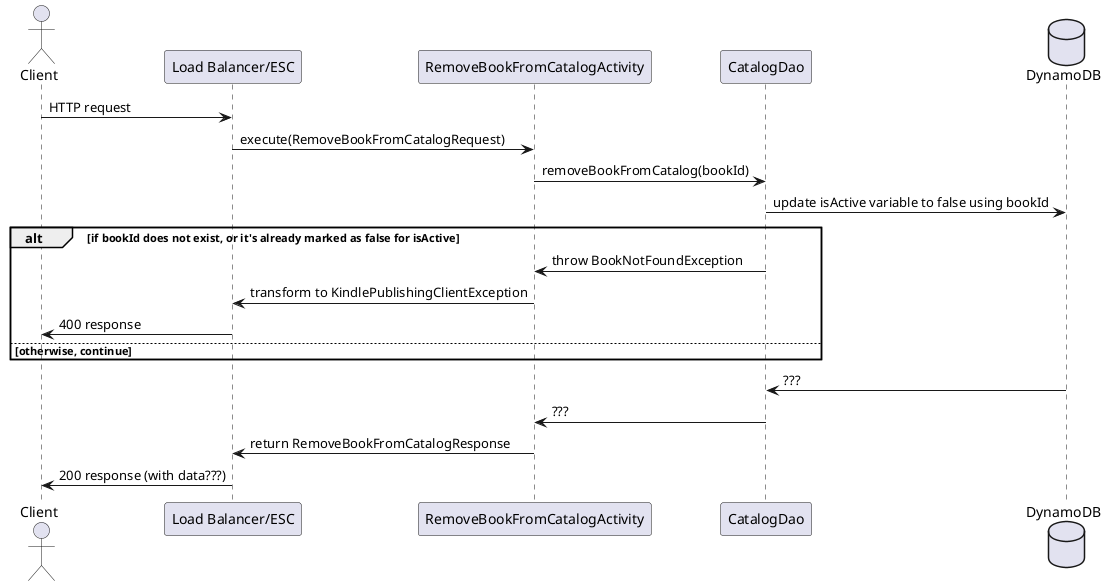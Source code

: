 @startuml
!pragma layout smetana

actor Client
participant "Load Balancer/ESC" as ESC
participant "RemoveBookFromCatalogActivity" as Activity
participant "CatalogDao" as DAO
database "DynamoDB" as DB

Client -> ESC : HTTP request
ESC -> Activity : execute(RemoveBookFromCatalogRequest)
Activity -> DAO : removeBookFromCatalog(bookId)
DAO -> DB : update isActive variable to false using bookId

alt if bookId does not exist, or it's already marked as false for isActive
DAO -> Activity : throw BookNotFoundException
Activity -> ESC : transform to KindlePublishingClientException
ESC -> Client : 400 response
else otherwise, continue
end

DB -> DAO : ???
DAO -> Activity : ???
Activity -> ESC : return RemoveBookFromCatalogResponse
ESC -> Client : 200 response (with data???)

@enduml